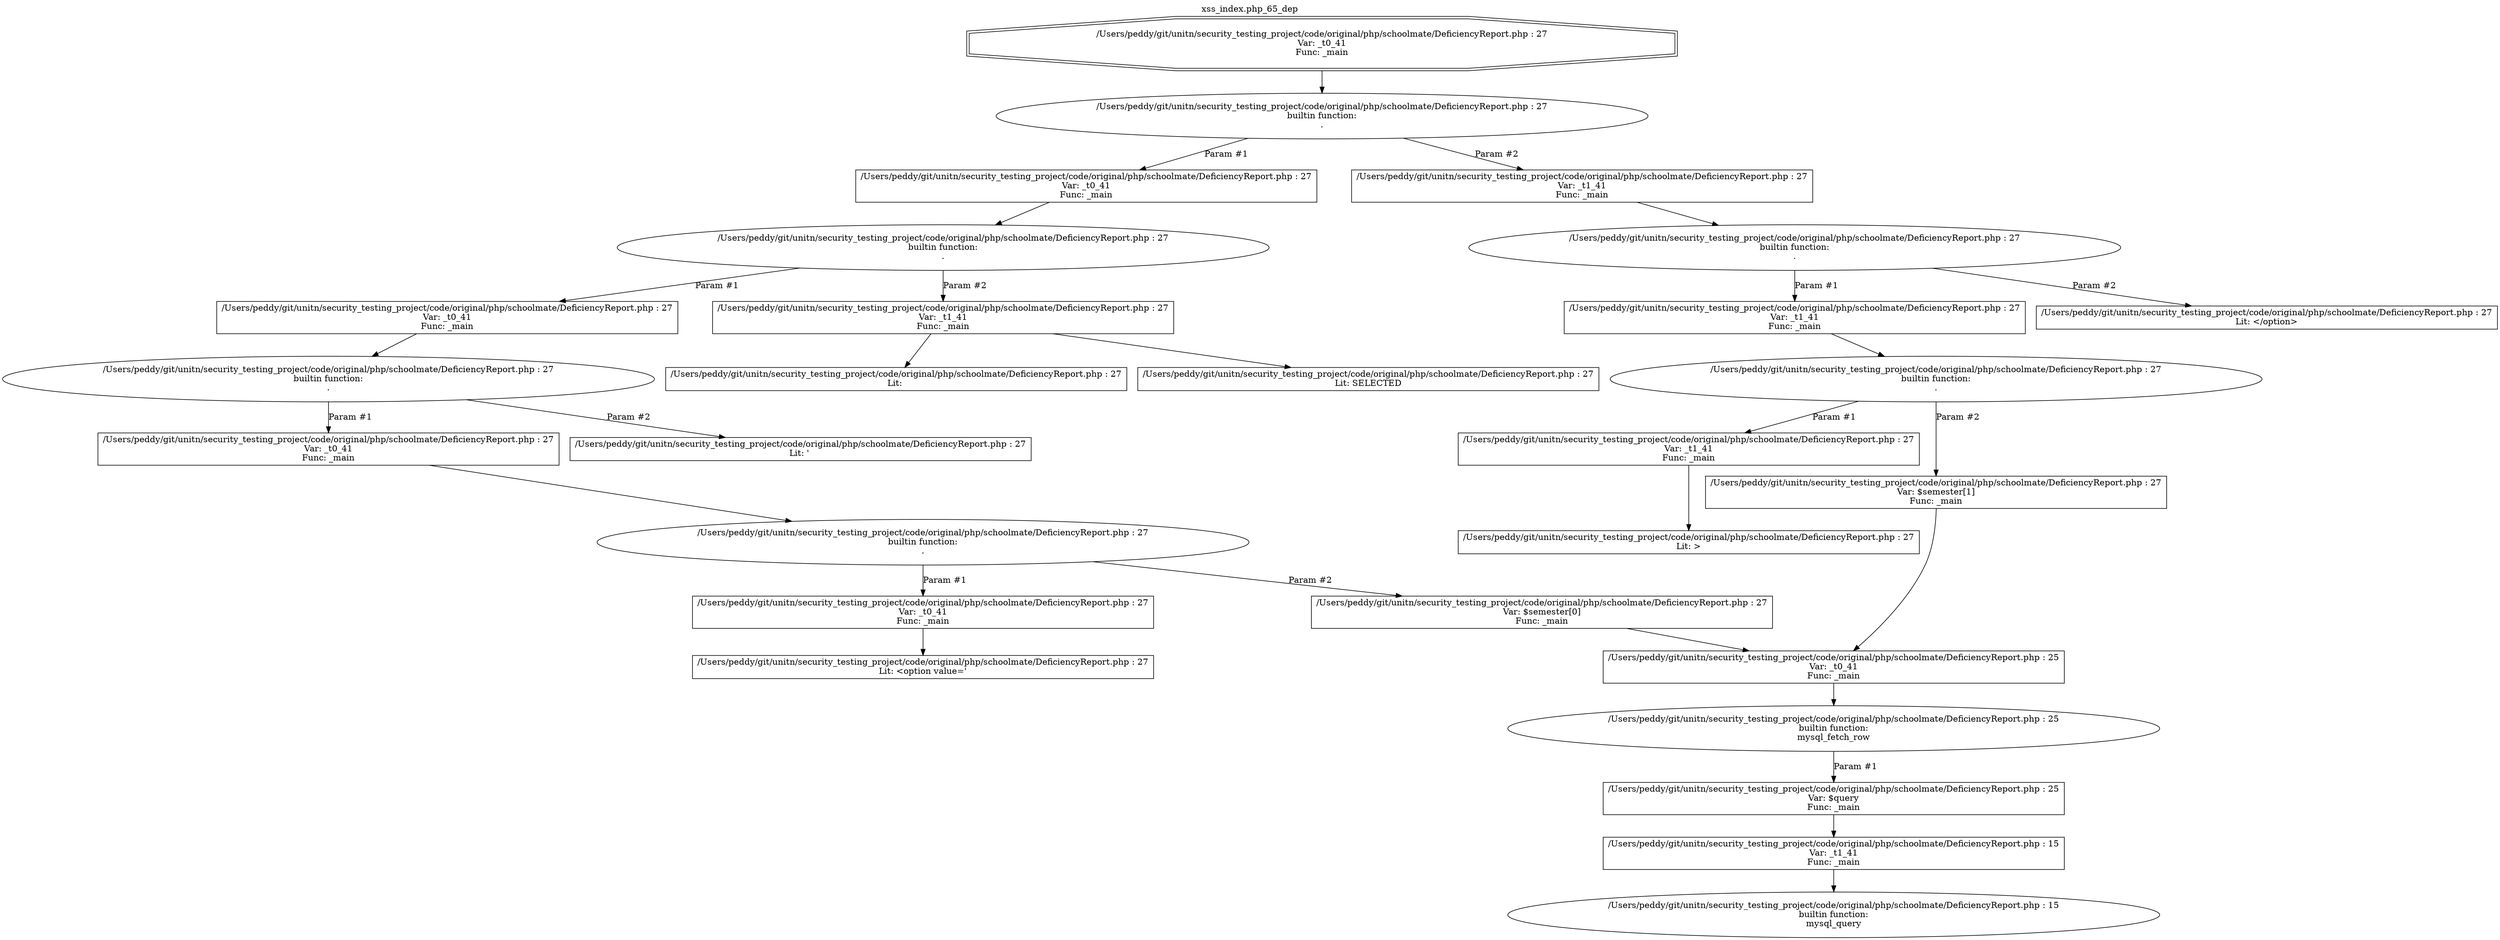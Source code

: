digraph cfg {
  label="xss_index.php_65_dep";
  labelloc=t;
  n1 [shape=doubleoctagon, label="/Users/peddy/git/unitn/security_testing_project/code/original/php/schoolmate/DeficiencyReport.php : 27\nVar: _t0_41\nFunc: _main\n"];
  n2 [shape=ellipse, label="/Users/peddy/git/unitn/security_testing_project/code/original/php/schoolmate/DeficiencyReport.php : 27\nbuiltin function:\n.\n"];
  n3 [shape=box, label="/Users/peddy/git/unitn/security_testing_project/code/original/php/schoolmate/DeficiencyReport.php : 27\nVar: _t0_41\nFunc: _main\n"];
  n4 [shape=ellipse, label="/Users/peddy/git/unitn/security_testing_project/code/original/php/schoolmate/DeficiencyReport.php : 27\nbuiltin function:\n.\n"];
  n5 [shape=box, label="/Users/peddy/git/unitn/security_testing_project/code/original/php/schoolmate/DeficiencyReport.php : 27\nVar: _t0_41\nFunc: _main\n"];
  n6 [shape=ellipse, label="/Users/peddy/git/unitn/security_testing_project/code/original/php/schoolmate/DeficiencyReport.php : 27\nbuiltin function:\n.\n"];
  n7 [shape=box, label="/Users/peddy/git/unitn/security_testing_project/code/original/php/schoolmate/DeficiencyReport.php : 27\nVar: _t0_41\nFunc: _main\n"];
  n8 [shape=ellipse, label="/Users/peddy/git/unitn/security_testing_project/code/original/php/schoolmate/DeficiencyReport.php : 27\nbuiltin function:\n.\n"];
  n9 [shape=box, label="/Users/peddy/git/unitn/security_testing_project/code/original/php/schoolmate/DeficiencyReport.php : 27\nVar: _t0_41\nFunc: _main\n"];
  n10 [shape=box, label="/Users/peddy/git/unitn/security_testing_project/code/original/php/schoolmate/DeficiencyReport.php : 27\nLit: <option value='\n"];
  n11 [shape=box, label="/Users/peddy/git/unitn/security_testing_project/code/original/php/schoolmate/DeficiencyReport.php : 27\nVar: $semester[0]\nFunc: _main\n"];
  n12 [shape=box, label="/Users/peddy/git/unitn/security_testing_project/code/original/php/schoolmate/DeficiencyReport.php : 25\nVar: _t0_41\nFunc: _main\n"];
  n13 [shape=ellipse, label="/Users/peddy/git/unitn/security_testing_project/code/original/php/schoolmate/DeficiencyReport.php : 25\nbuiltin function:\nmysql_fetch_row\n"];
  n14 [shape=box, label="/Users/peddy/git/unitn/security_testing_project/code/original/php/schoolmate/DeficiencyReport.php : 25\nVar: $query\nFunc: _main\n"];
  n15 [shape=box, label="/Users/peddy/git/unitn/security_testing_project/code/original/php/schoolmate/DeficiencyReport.php : 15\nVar: _t1_41\nFunc: _main\n"];
  n16 [shape=ellipse, label="/Users/peddy/git/unitn/security_testing_project/code/original/php/schoolmate/DeficiencyReport.php : 15\nbuiltin function:\nmysql_query\n"];
  n17 [shape=box, label="/Users/peddy/git/unitn/security_testing_project/code/original/php/schoolmate/DeficiencyReport.php : 27\nLit: ' \n"];
  n18 [shape=box, label="/Users/peddy/git/unitn/security_testing_project/code/original/php/schoolmate/DeficiencyReport.php : 27\nVar: _t1_41\nFunc: _main\n"];
  n19 [shape=box, label="/Users/peddy/git/unitn/security_testing_project/code/original/php/schoolmate/DeficiencyReport.php : 27\nLit: \n"];
  n20 [shape=box, label="/Users/peddy/git/unitn/security_testing_project/code/original/php/schoolmate/DeficiencyReport.php : 27\nLit: SELECTED\n"];
  n21 [shape=box, label="/Users/peddy/git/unitn/security_testing_project/code/original/php/schoolmate/DeficiencyReport.php : 27\nVar: _t1_41\nFunc: _main\n"];
  n22 [shape=ellipse, label="/Users/peddy/git/unitn/security_testing_project/code/original/php/schoolmate/DeficiencyReport.php : 27\nbuiltin function:\n.\n"];
  n23 [shape=box, label="/Users/peddy/git/unitn/security_testing_project/code/original/php/schoolmate/DeficiencyReport.php : 27\nVar: _t1_41\nFunc: _main\n"];
  n24 [shape=ellipse, label="/Users/peddy/git/unitn/security_testing_project/code/original/php/schoolmate/DeficiencyReport.php : 27\nbuiltin function:\n.\n"];
  n25 [shape=box, label="/Users/peddy/git/unitn/security_testing_project/code/original/php/schoolmate/DeficiencyReport.php : 27\nVar: _t1_41\nFunc: _main\n"];
  n26 [shape=box, label="/Users/peddy/git/unitn/security_testing_project/code/original/php/schoolmate/DeficiencyReport.php : 27\nLit: >\n"];
  n27 [shape=box, label="/Users/peddy/git/unitn/security_testing_project/code/original/php/schoolmate/DeficiencyReport.php : 27\nVar: $semester[1]\nFunc: _main\n"];
  n28 [shape=box, label="/Users/peddy/git/unitn/security_testing_project/code/original/php/schoolmate/DeficiencyReport.php : 27\nLit: </option>\n"];
  n1 -> n2;
  n3 -> n4;
  n5 -> n6;
  n7 -> n8;
  n9 -> n10;
  n8 -> n9[label="Param #1"];
  n8 -> n11[label="Param #2"];
  n12 -> n13;
  n15 -> n16;
  n14 -> n15;
  n13 -> n14[label="Param #1"];
  n11 -> n12;
  n6 -> n7[label="Param #1"];
  n6 -> n17[label="Param #2"];
  n4 -> n5[label="Param #1"];
  n4 -> n18[label="Param #2"];
  n18 -> n19;
  n18 -> n20;
  n2 -> n3[label="Param #1"];
  n2 -> n21[label="Param #2"];
  n21 -> n22;
  n23 -> n24;
  n25 -> n26;
  n24 -> n25[label="Param #1"];
  n24 -> n27[label="Param #2"];
  n27 -> n12;
  n22 -> n23[label="Param #1"];
  n22 -> n28[label="Param #2"];
}
